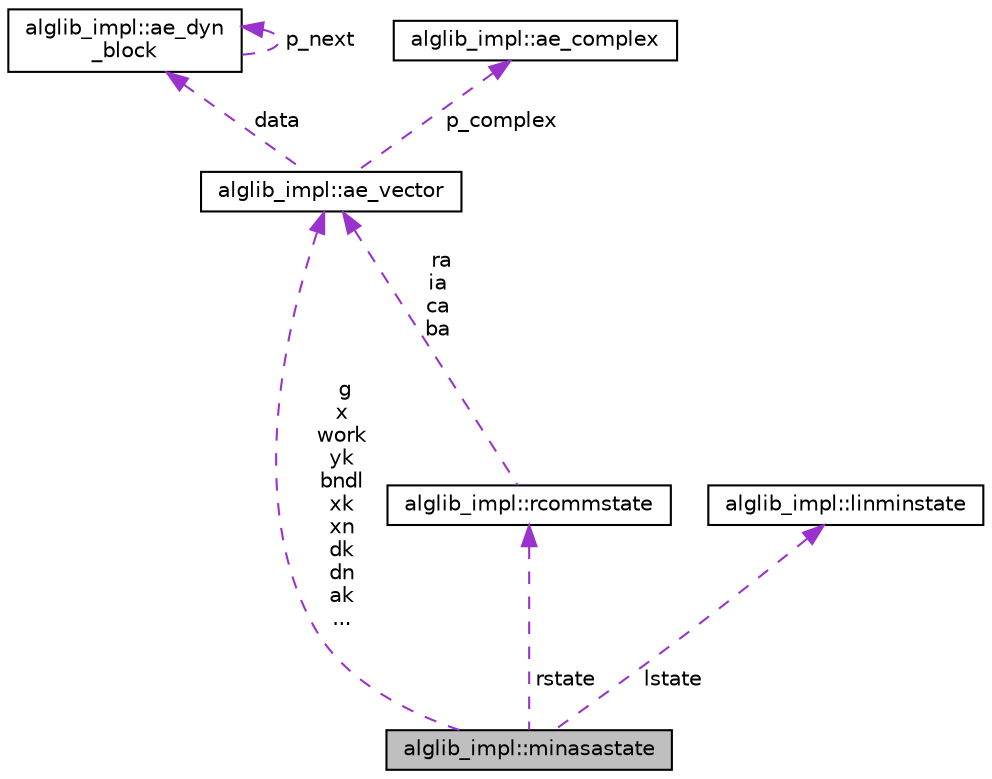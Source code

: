 digraph "alglib_impl::minasastate"
{
  edge [fontname="Helvetica",fontsize="10",labelfontname="Helvetica",labelfontsize="10"];
  node [fontname="Helvetica",fontsize="10",shape=record];
  Node1 [label="alglib_impl::minasastate",height=0.2,width=0.4,color="black", fillcolor="grey75", style="filled", fontcolor="black"];
  Node2 -> Node1 [dir="back",color="darkorchid3",fontsize="10",style="dashed",label=" rstate" ,fontname="Helvetica"];
  Node2 [label="alglib_impl::rcommstate",height=0.2,width=0.4,color="black", fillcolor="white", style="filled",URL="$structalglib__impl_1_1rcommstate.html"];
  Node3 -> Node2 [dir="back",color="darkorchid3",fontsize="10",style="dashed",label=" ra\nia\nca\nba" ,fontname="Helvetica"];
  Node3 [label="alglib_impl::ae_vector",height=0.2,width=0.4,color="black", fillcolor="white", style="filled",URL="$structalglib__impl_1_1ae__vector.html"];
  Node4 -> Node3 [dir="back",color="darkorchid3",fontsize="10",style="dashed",label=" data" ,fontname="Helvetica"];
  Node4 [label="alglib_impl::ae_dyn\l_block",height=0.2,width=0.4,color="black", fillcolor="white", style="filled",URL="$structalglib__impl_1_1ae__dyn__block.html"];
  Node4 -> Node4 [dir="back",color="darkorchid3",fontsize="10",style="dashed",label=" p_next" ,fontname="Helvetica"];
  Node5 -> Node3 [dir="back",color="darkorchid3",fontsize="10",style="dashed",label=" p_complex" ,fontname="Helvetica"];
  Node5 [label="alglib_impl::ae_complex",height=0.2,width=0.4,color="black", fillcolor="white", style="filled",URL="$structalglib__impl_1_1ae__complex.html"];
  Node6 -> Node1 [dir="back",color="darkorchid3",fontsize="10",style="dashed",label=" lstate" ,fontname="Helvetica"];
  Node6 [label="alglib_impl::linminstate",height=0.2,width=0.4,color="black", fillcolor="white", style="filled",URL="$structalglib__impl_1_1linminstate.html"];
  Node3 -> Node1 [dir="back",color="darkorchid3",fontsize="10",style="dashed",label=" g\nx\nwork\nyk\nbndl\nxk\nxn\ndk\ndn\nak\n..." ,fontname="Helvetica"];
}
